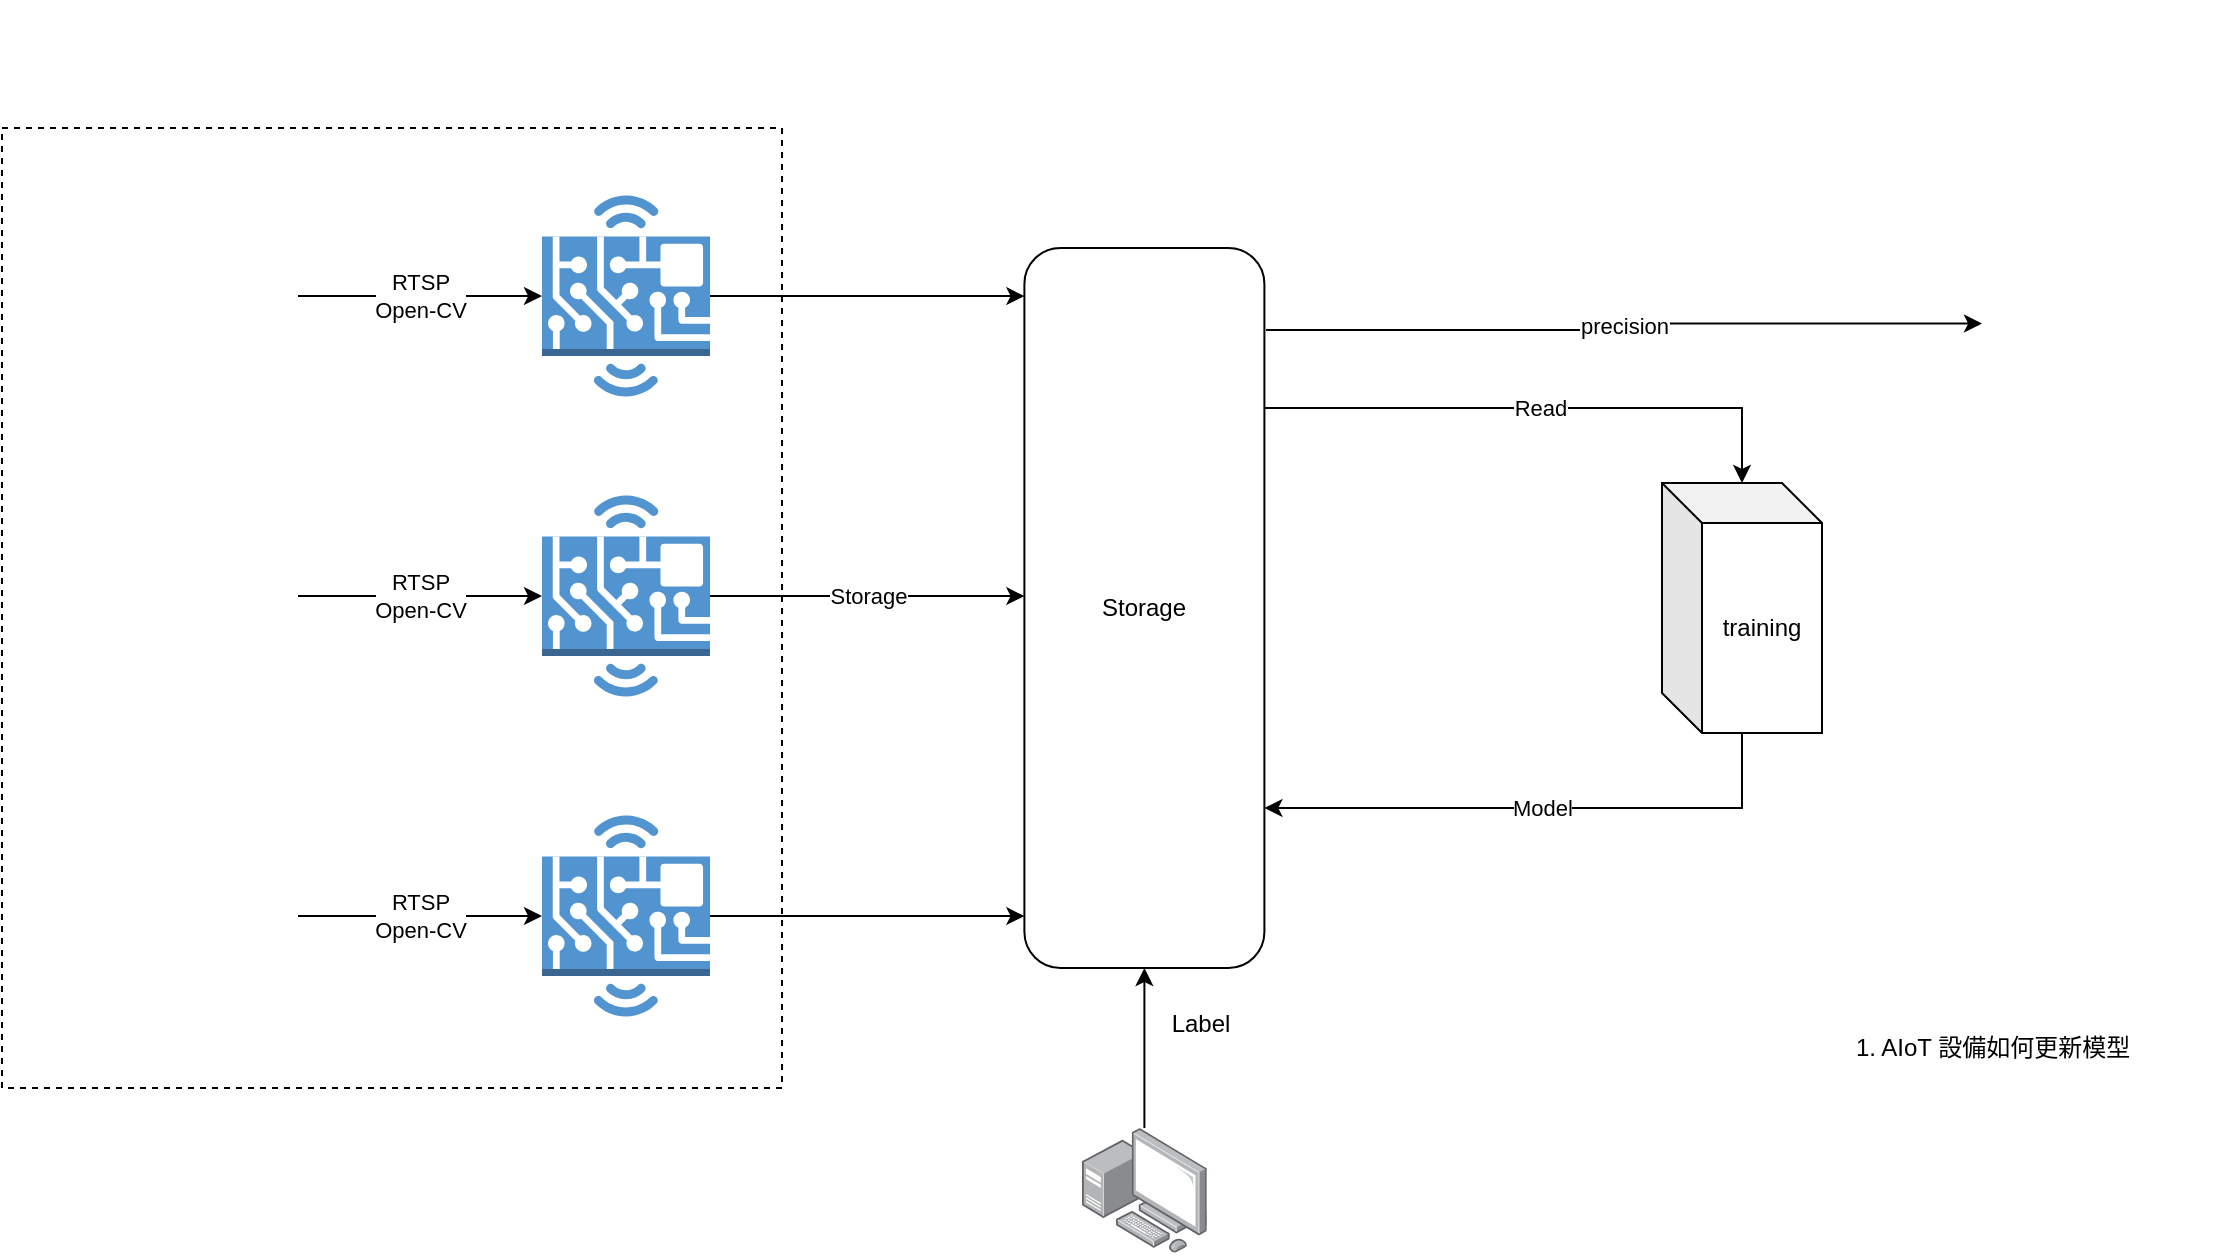 <mxfile version="14.1.8" type="github">
  <diagram id="M1koQ1bpwDo4WBY1ns83" name="第1頁">
    <mxGraphModel dx="946" dy="1673" grid="1" gridSize="10" guides="1" tooltips="1" connect="1" arrows="1" fold="1" page="1" pageScale="1" pageWidth="827" pageHeight="1169" math="0" shadow="0">
      <root>
        <mxCell id="0" />
        <mxCell id="1" parent="0" />
        <mxCell id="Iq6UqCS-xWOQDpxc9flD-1" value="" style="rounded=0;whiteSpace=wrap;html=1;dashed=1;fillColor=none;" vertex="1" parent="1">
          <mxGeometry x="130" y="60" width="390" height="480" as="geometry" />
        </mxCell>
        <mxCell id="Iq6UqCS-xWOQDpxc9flD-2" value="RTSP&lt;br&gt;Open-CV" style="edgeStyle=orthogonalEdgeStyle;rounded=0;orthogonalLoop=1;jettySize=auto;html=1;" edge="1" parent="1" source="Iq6UqCS-xWOQDpxc9flD-3" target="Iq6UqCS-xWOQDpxc9flD-5">
          <mxGeometry relative="1" as="geometry" />
        </mxCell>
        <mxCell id="Iq6UqCS-xWOQDpxc9flD-3" value="" style="shape=image;html=1;verticalAlign=top;verticalLabelPosition=bottom;labelBackgroundColor=#ffffff;imageAspect=0;aspect=fixed;image=https://cdn1.iconfinder.com/data/icons/computer-hardware-cute-style-vol-1/52/camera__cam__web__multimedia__webcam__webcamera__live-128.png" vertex="1" parent="1">
          <mxGeometry x="150" y="80" width="128" height="128" as="geometry" />
        </mxCell>
        <mxCell id="Iq6UqCS-xWOQDpxc9flD-4" style="edgeStyle=orthogonalEdgeStyle;rounded=0;orthogonalLoop=1;jettySize=auto;html=1;" edge="1" parent="1" source="Iq6UqCS-xWOQDpxc9flD-5" target="Iq6UqCS-xWOQDpxc9flD-15">
          <mxGeometry relative="1" as="geometry">
            <Array as="points">
              <mxPoint x="580" y="144" />
              <mxPoint x="580" y="144" />
            </Array>
          </mxGeometry>
        </mxCell>
        <mxCell id="Iq6UqCS-xWOQDpxc9flD-5" value="" style="outlineConnect=0;dashed=0;verticalLabelPosition=bottom;verticalAlign=top;align=center;html=1;shape=mxgraph.aws3.hardware_board;fillColor=#5294CF;gradientColor=none;" vertex="1" parent="1">
          <mxGeometry x="400" y="93.75" width="84" height="100.5" as="geometry" />
        </mxCell>
        <mxCell id="Iq6UqCS-xWOQDpxc9flD-6" value="RTSP&lt;br&gt;Open-CV" style="edgeStyle=orthogonalEdgeStyle;rounded=0;orthogonalLoop=1;jettySize=auto;html=1;" edge="1" parent="1" source="Iq6UqCS-xWOQDpxc9flD-7" target="Iq6UqCS-xWOQDpxc9flD-9">
          <mxGeometry relative="1" as="geometry" />
        </mxCell>
        <mxCell id="Iq6UqCS-xWOQDpxc9flD-7" value="" style="shape=image;html=1;verticalAlign=top;verticalLabelPosition=bottom;labelBackgroundColor=#ffffff;imageAspect=0;aspect=fixed;image=https://cdn1.iconfinder.com/data/icons/computer-hardware-cute-style-vol-1/52/camera__cam__web__multimedia__webcam__webcamera__live-128.png" vertex="1" parent="1">
          <mxGeometry x="150" y="230" width="128" height="128" as="geometry" />
        </mxCell>
        <mxCell id="Iq6UqCS-xWOQDpxc9flD-8" value="Storage" style="edgeStyle=orthogonalEdgeStyle;rounded=0;orthogonalLoop=1;jettySize=auto;html=1;" edge="1" parent="1" source="Iq6UqCS-xWOQDpxc9flD-9" target="Iq6UqCS-xWOQDpxc9flD-15">
          <mxGeometry relative="1" as="geometry">
            <Array as="points">
              <mxPoint x="570" y="294" />
              <mxPoint x="570" y="294" />
            </Array>
          </mxGeometry>
        </mxCell>
        <mxCell id="Iq6UqCS-xWOQDpxc9flD-9" value="" style="outlineConnect=0;dashed=0;verticalLabelPosition=bottom;verticalAlign=top;align=center;html=1;shape=mxgraph.aws3.hardware_board;fillColor=#5294CF;gradientColor=none;" vertex="1" parent="1">
          <mxGeometry x="400" y="243.75" width="84" height="100.5" as="geometry" />
        </mxCell>
        <mxCell id="Iq6UqCS-xWOQDpxc9flD-10" value="RTSP&lt;br&gt;Open-CV" style="edgeStyle=orthogonalEdgeStyle;rounded=0;orthogonalLoop=1;jettySize=auto;html=1;" edge="1" parent="1" source="Iq6UqCS-xWOQDpxc9flD-11" target="Iq6UqCS-xWOQDpxc9flD-13">
          <mxGeometry relative="1" as="geometry" />
        </mxCell>
        <mxCell id="Iq6UqCS-xWOQDpxc9flD-11" value="" style="shape=image;html=1;verticalAlign=top;verticalLabelPosition=bottom;labelBackgroundColor=#ffffff;imageAspect=0;aspect=fixed;image=https://cdn1.iconfinder.com/data/icons/computer-hardware-cute-style-vol-1/52/camera__cam__web__multimedia__webcam__webcamera__live-128.png" vertex="1" parent="1">
          <mxGeometry x="150" y="390" width="128" height="128" as="geometry" />
        </mxCell>
        <mxCell id="Iq6UqCS-xWOQDpxc9flD-12" style="edgeStyle=orthogonalEdgeStyle;rounded=0;orthogonalLoop=1;jettySize=auto;html=1;" edge="1" parent="1" source="Iq6UqCS-xWOQDpxc9flD-13" target="Iq6UqCS-xWOQDpxc9flD-15">
          <mxGeometry relative="1" as="geometry">
            <Array as="points">
              <mxPoint x="550" y="454" />
              <mxPoint x="550" y="454" />
            </Array>
          </mxGeometry>
        </mxCell>
        <mxCell id="Iq6UqCS-xWOQDpxc9flD-13" value="" style="outlineConnect=0;dashed=0;verticalLabelPosition=bottom;verticalAlign=top;align=center;html=1;shape=mxgraph.aws3.hardware_board;fillColor=#5294CF;gradientColor=none;" vertex="1" parent="1">
          <mxGeometry x="400" y="403.75" width="84" height="100.5" as="geometry" />
        </mxCell>
        <mxCell id="Iq6UqCS-xWOQDpxc9flD-14" value="Read" style="edgeStyle=orthogonalEdgeStyle;rounded=0;orthogonalLoop=1;jettySize=auto;html=1;" edge="1" parent="1" source="Iq6UqCS-xWOQDpxc9flD-15" target="Iq6UqCS-xWOQDpxc9flD-19">
          <mxGeometry relative="1" as="geometry">
            <Array as="points">
              <mxPoint x="1000" y="200" />
            </Array>
          </mxGeometry>
        </mxCell>
        <mxCell id="Iq6UqCS-xWOQDpxc9flD-15" value="Storage" style="rounded=1;whiteSpace=wrap;html=1;" vertex="1" parent="1">
          <mxGeometry x="641.2" y="120" width="120" height="360" as="geometry" />
        </mxCell>
        <mxCell id="Iq6UqCS-xWOQDpxc9flD-16" value="" style="shape=image;html=1;verticalAlign=top;verticalLabelPosition=bottom;labelBackgroundColor=#ffffff;imageAspect=0;aspect=fixed;image=https://cdn4.iconfinder.com/data/icons/flat-brand-logo-2/512/nvidia-128.png;dashed=1;fillColor=none;" vertex="1" parent="1">
          <mxGeometry x="858.12" y="-3.75" width="123.75" height="123.75" as="geometry" />
        </mxCell>
        <mxCell id="Iq6UqCS-xWOQDpxc9flD-17" value="Model" style="edgeStyle=orthogonalEdgeStyle;rounded=0;orthogonalLoop=1;jettySize=auto;html=1;" edge="1" parent="1" source="Iq6UqCS-xWOQDpxc9flD-19" target="Iq6UqCS-xWOQDpxc9flD-15">
          <mxGeometry relative="1" as="geometry">
            <Array as="points">
              <mxPoint x="1000" y="400" />
            </Array>
          </mxGeometry>
        </mxCell>
        <mxCell id="Iq6UqCS-xWOQDpxc9flD-18" value="precision" style="edgeStyle=orthogonalEdgeStyle;rounded=0;orthogonalLoop=1;jettySize=auto;html=1;exitX=1.007;exitY=0.114;exitDx=0;exitDy=0;exitPerimeter=0;" edge="1" parent="1" source="Iq6UqCS-xWOQDpxc9flD-15" target="Iq6UqCS-xWOQDpxc9flD-23">
          <mxGeometry relative="1" as="geometry">
            <mxPoint x="1080" y="300" as="targetPoint" />
          </mxGeometry>
        </mxCell>
        <mxCell id="Iq6UqCS-xWOQDpxc9flD-19" value="training" style="shape=cube;whiteSpace=wrap;html=1;boundedLbl=1;backgroundOutline=1;darkOpacity=0.05;darkOpacity2=0.1;" vertex="1" parent="1">
          <mxGeometry x="960" y="237.5" width="80" height="125" as="geometry" />
        </mxCell>
        <mxCell id="Iq6UqCS-xWOQDpxc9flD-20" style="edgeStyle=orthogonalEdgeStyle;rounded=0;orthogonalLoop=1;jettySize=auto;html=1;" edge="1" parent="1" source="Iq6UqCS-xWOQDpxc9flD-21" target="Iq6UqCS-xWOQDpxc9flD-15">
          <mxGeometry relative="1" as="geometry" />
        </mxCell>
        <mxCell id="Iq6UqCS-xWOQDpxc9flD-21" value="" style="points=[];aspect=fixed;html=1;align=center;shadow=0;dashed=0;image;image=img/lib/allied_telesis/computer_and_terminals/Personal_Computer_with_Server.svg;fillColor=#ffffff;" vertex="1" parent="1">
          <mxGeometry x="670" y="560" width="62.4" height="62.4" as="geometry" />
        </mxCell>
        <mxCell id="Iq6UqCS-xWOQDpxc9flD-22" value="Label" style="text;html=1;align=center;verticalAlign=middle;resizable=0;points=[];autosize=1;" vertex="1" parent="1">
          <mxGeometry x="708.8" y="498" width="40" height="20" as="geometry" />
        </mxCell>
        <mxCell id="Iq6UqCS-xWOQDpxc9flD-23" value="" style="shape=image;html=1;verticalAlign=top;verticalLabelPosition=bottom;labelBackgroundColor=#ffffff;imageAspect=0;aspect=fixed;image=https://cdn4.iconfinder.com/data/icons/logos-brands-5/24/grafana-128.png;fillColor=#ffffff;" vertex="1" parent="1">
          <mxGeometry x="1120" y="93.75" width="128" height="128" as="geometry" />
        </mxCell>
        <mxCell id="Iq6UqCS-xWOQDpxc9flD-24" value="1. AIoT 設備如何更新模型" style="text;html=1;align=center;verticalAlign=middle;resizable=0;points=[];autosize=1;" vertex="1" parent="1">
          <mxGeometry x="1050" y="510" width="150" height="20" as="geometry" />
        </mxCell>
      </root>
    </mxGraphModel>
  </diagram>
</mxfile>

